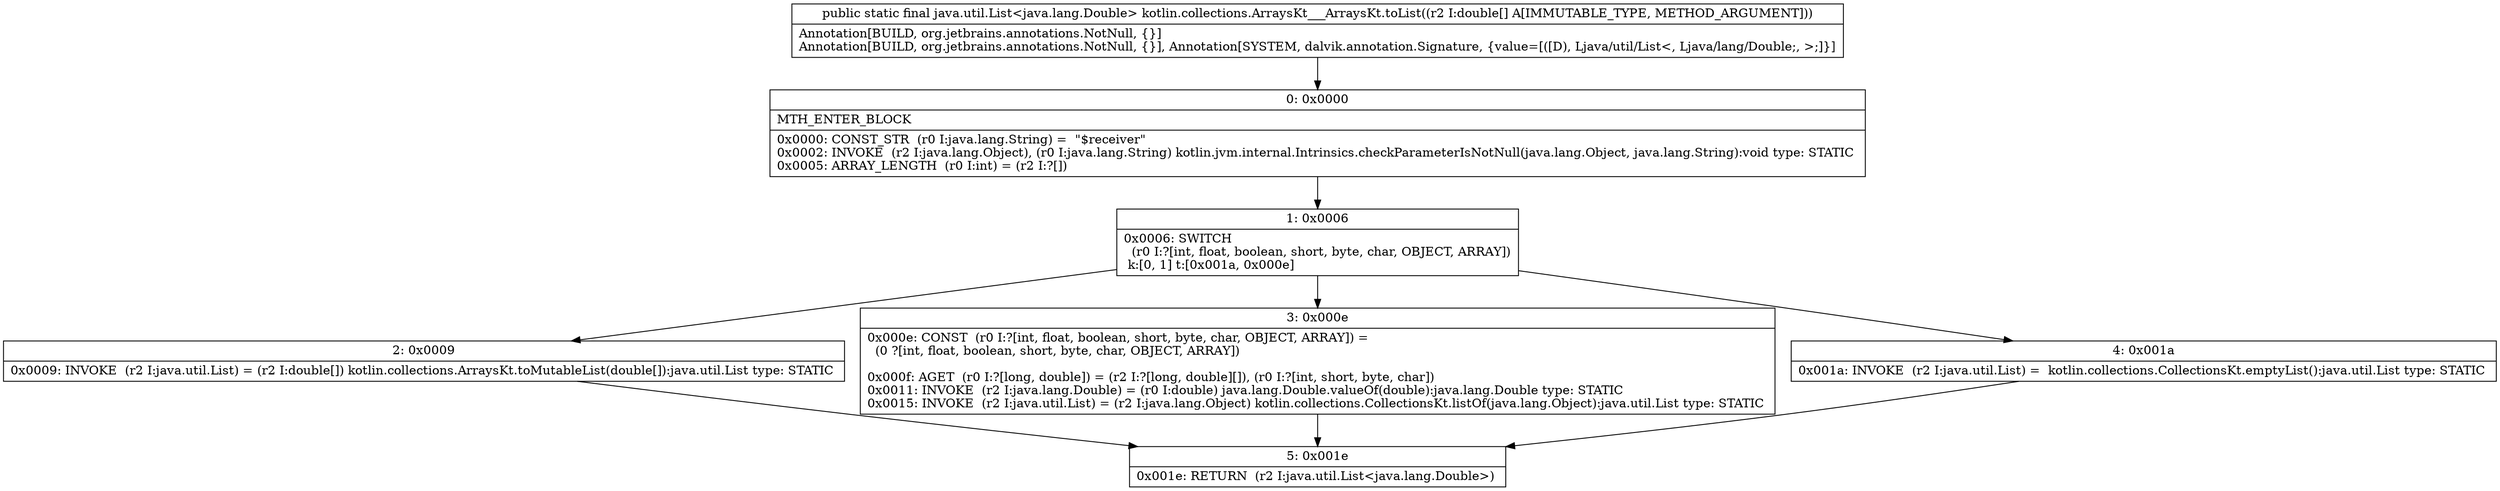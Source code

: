 digraph "CFG forkotlin.collections.ArraysKt___ArraysKt.toList([D)Ljava\/util\/List;" {
Node_0 [shape=record,label="{0\:\ 0x0000|MTH_ENTER_BLOCK\l|0x0000: CONST_STR  (r0 I:java.lang.String) =  \"$receiver\" \l0x0002: INVOKE  (r2 I:java.lang.Object), (r0 I:java.lang.String) kotlin.jvm.internal.Intrinsics.checkParameterIsNotNull(java.lang.Object, java.lang.String):void type: STATIC \l0x0005: ARRAY_LENGTH  (r0 I:int) = (r2 I:?[]) \l}"];
Node_1 [shape=record,label="{1\:\ 0x0006|0x0006: SWITCH  \l  (r0 I:?[int, float, boolean, short, byte, char, OBJECT, ARRAY])\l k:[0, 1] t:[0x001a, 0x000e] \l}"];
Node_2 [shape=record,label="{2\:\ 0x0009|0x0009: INVOKE  (r2 I:java.util.List) = (r2 I:double[]) kotlin.collections.ArraysKt.toMutableList(double[]):java.util.List type: STATIC \l}"];
Node_3 [shape=record,label="{3\:\ 0x000e|0x000e: CONST  (r0 I:?[int, float, boolean, short, byte, char, OBJECT, ARRAY]) = \l  (0 ?[int, float, boolean, short, byte, char, OBJECT, ARRAY])\l \l0x000f: AGET  (r0 I:?[long, double]) = (r2 I:?[long, double][]), (r0 I:?[int, short, byte, char]) \l0x0011: INVOKE  (r2 I:java.lang.Double) = (r0 I:double) java.lang.Double.valueOf(double):java.lang.Double type: STATIC \l0x0015: INVOKE  (r2 I:java.util.List) = (r2 I:java.lang.Object) kotlin.collections.CollectionsKt.listOf(java.lang.Object):java.util.List type: STATIC \l}"];
Node_4 [shape=record,label="{4\:\ 0x001a|0x001a: INVOKE  (r2 I:java.util.List) =  kotlin.collections.CollectionsKt.emptyList():java.util.List type: STATIC \l}"];
Node_5 [shape=record,label="{5\:\ 0x001e|0x001e: RETURN  (r2 I:java.util.List\<java.lang.Double\>) \l}"];
MethodNode[shape=record,label="{public static final java.util.List\<java.lang.Double\> kotlin.collections.ArraysKt___ArraysKt.toList((r2 I:double[] A[IMMUTABLE_TYPE, METHOD_ARGUMENT]))  | Annotation[BUILD, org.jetbrains.annotations.NotNull, \{\}]\lAnnotation[BUILD, org.jetbrains.annotations.NotNull, \{\}], Annotation[SYSTEM, dalvik.annotation.Signature, \{value=[([D), Ljava\/util\/List\<, Ljava\/lang\/Double;, \>;]\}]\l}"];
MethodNode -> Node_0;
Node_0 -> Node_1;
Node_1 -> Node_2;
Node_1 -> Node_3;
Node_1 -> Node_4;
Node_2 -> Node_5;
Node_3 -> Node_5;
Node_4 -> Node_5;
}

